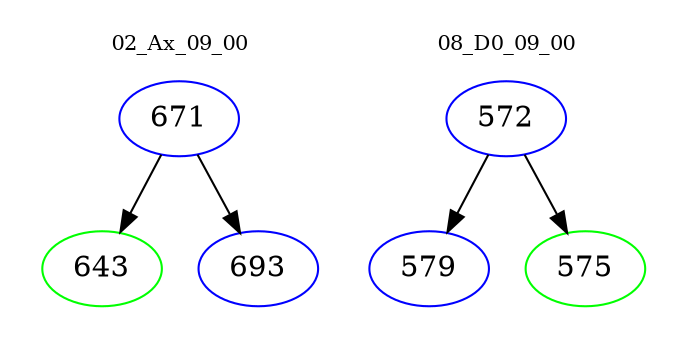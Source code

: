 digraph{
subgraph cluster_0 {
color = white
label = "02_Ax_09_00";
fontsize=10;
T0_671 [label="671", color="blue"]
T0_671 -> T0_643 [color="black"]
T0_643 [label="643", color="green"]
T0_671 -> T0_693 [color="black"]
T0_693 [label="693", color="blue"]
}
subgraph cluster_1 {
color = white
label = "08_D0_09_00";
fontsize=10;
T1_572 [label="572", color="blue"]
T1_572 -> T1_579 [color="black"]
T1_579 [label="579", color="blue"]
T1_572 -> T1_575 [color="black"]
T1_575 [label="575", color="green"]
}
}
